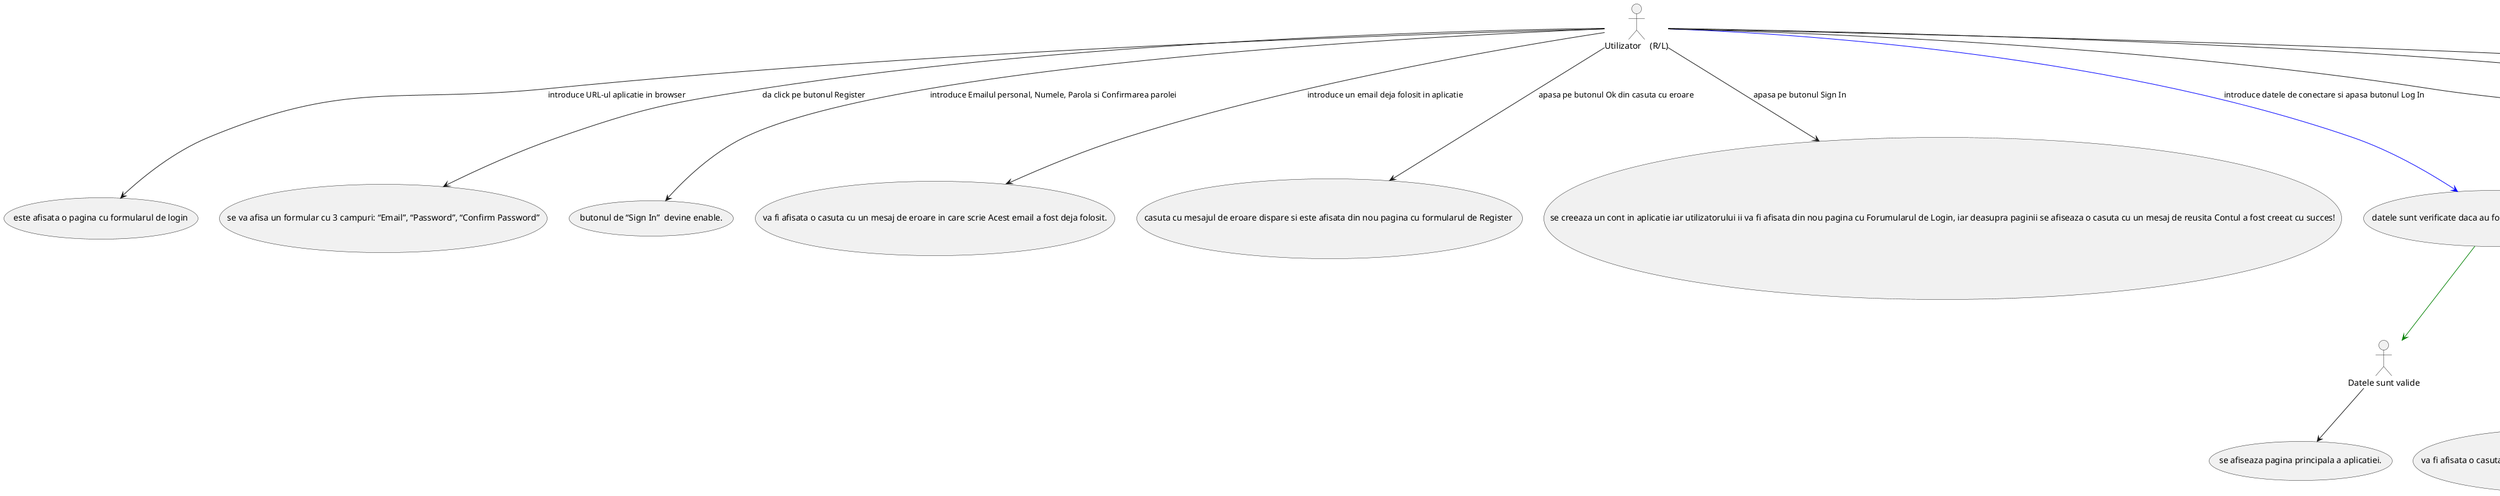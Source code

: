 @startuml

"Utilizator    (R/L)" as u1
"Utilizator      (AA)" as u2
"Utilizator      (R)" as u3
u1 ---> (este afisata o pagina cu formularul de login) :introduce URL-ul aplicatie in browser
u1 ---> (se va afisa un formular cu 3 campuri: “Email”, “Password”, “Confirm Password”) :da click pe butonul Register
u1 ---> (butonul de “Sign In”  devine enable.) :introduce Emailul personal, Numele, Parola si Confirmarea parolei
u1 ---> (va fi afisata o casuta cu un mesaj de eroare in care scrie Acest email a fost deja folosit.) :introduce un email deja folosit in aplicatie
u1 ---> (casuta cu mesajul de eroare dispare si este afisata din nou pagina cu formularul de Register ) :apasa pe butonul Ok din casuta cu eroare
u1 ---> (se creeaza un cont in aplicatie iar utilizatorului ii va fi afisata din nou pagina cu Forumularul de Login, iar deasupra paginii se afiseaza o casuta cu un mesaj de reusita Contul a fost creeat cu succes!):apasa pe butonul Sign In
u1 ---> (datele sunt verificate daca au fost inregistrate in baza de date) #blue :introduce datele de conectare si apasa butonul Log In
u1 ---> (Aplicatia salveaza datele de conectare .) : Utilizatorul bifeaza casuta de la “Remember me”.
u1 ---> (Aplicatia nu salveaza datele de conectare.) : Utilizatorul nu bifeaza casuta de la “Remember me”.
:datele sunt verificate daca au fost inregistrate in baza de date: --> :Datele sunt valide: #green
:datele sunt verificate daca au fost inregistrate in baza de date: --> :Datele nu sunt valide: #red
:Datele sunt valide: --> (se afiseaza pagina principala a aplicatiei.)
:Datele nu sunt valide: --> (va fi afisata o casuta cu un mesaj de eroare care dispare dupa 5 secunde.)
u1 ---> (aplicatia va trimite pe email un link pentru resetarea parolei.) :da click pe butonul “Forgot Password”.

u2 ---> (se afiseaza o fereastra cu un formular care are o bara de cautare) :apasa butonul "Adauga Alimente".
u2 ---> (aplicatia le memoreaza si creeaza o lista cu ele.) :utilizatorul introduce numele alimentelor pe care vrea sa le aibe in aplicatie
u2 ---> (se afiseaza inca 2 casute unde utilizatorul trebuie sa introduca data de expirare si locatia in care a depozitat alimentul (Frigider, Camara, Raft) :adauga numele alimentului
u2 ---> (se deschide camera) :apasa butonul de “Scan”.
u2 ---> (campurile “Nume” si “Data de expirare” vor fi completate automat.) :scaneaza codul QR
u2 ---> (apare un pop up cu alimentele care urmează să expire.) :apasa pe butonul  "Alimente aproape de expirare".
u2 ---> (aplicatia cauta in baza de date cu retete si compara cu informatia din cealalta baza de date cu produse pentru a gasii ce retete poate prepara utilizatorul ) :apasa butonul "Gateste Ceva".
:aplicatia cauta in baza de date cu retete si compara cu informatia din cealalta baza de date cu produse pentru a gasii ce retete poate prepara utilizatorul : --> (se afiseza o pagina pe care sunt mai multe optiunii de retete)
u2 ---> (apare o lista cu 3 optiuni) : apasa butonul de filtrare
u2 ---> (se vor afisa doar retete sanatoase.) :alege din sistemul de filtrare sectiunea “Sanatoase” .
u2 ---> (se vor afisa doar retete rapide.) :alege din sistemul de filtrare sectiunea “Rapide”.
u2 ---> (se vor afisa retete care sa contina cat mai multe produse de la “Alimente aproape de expirare”) :alege din sistemul de filtrare sectiunea “La limita”.

u3 ---> (gg)

@enduml
